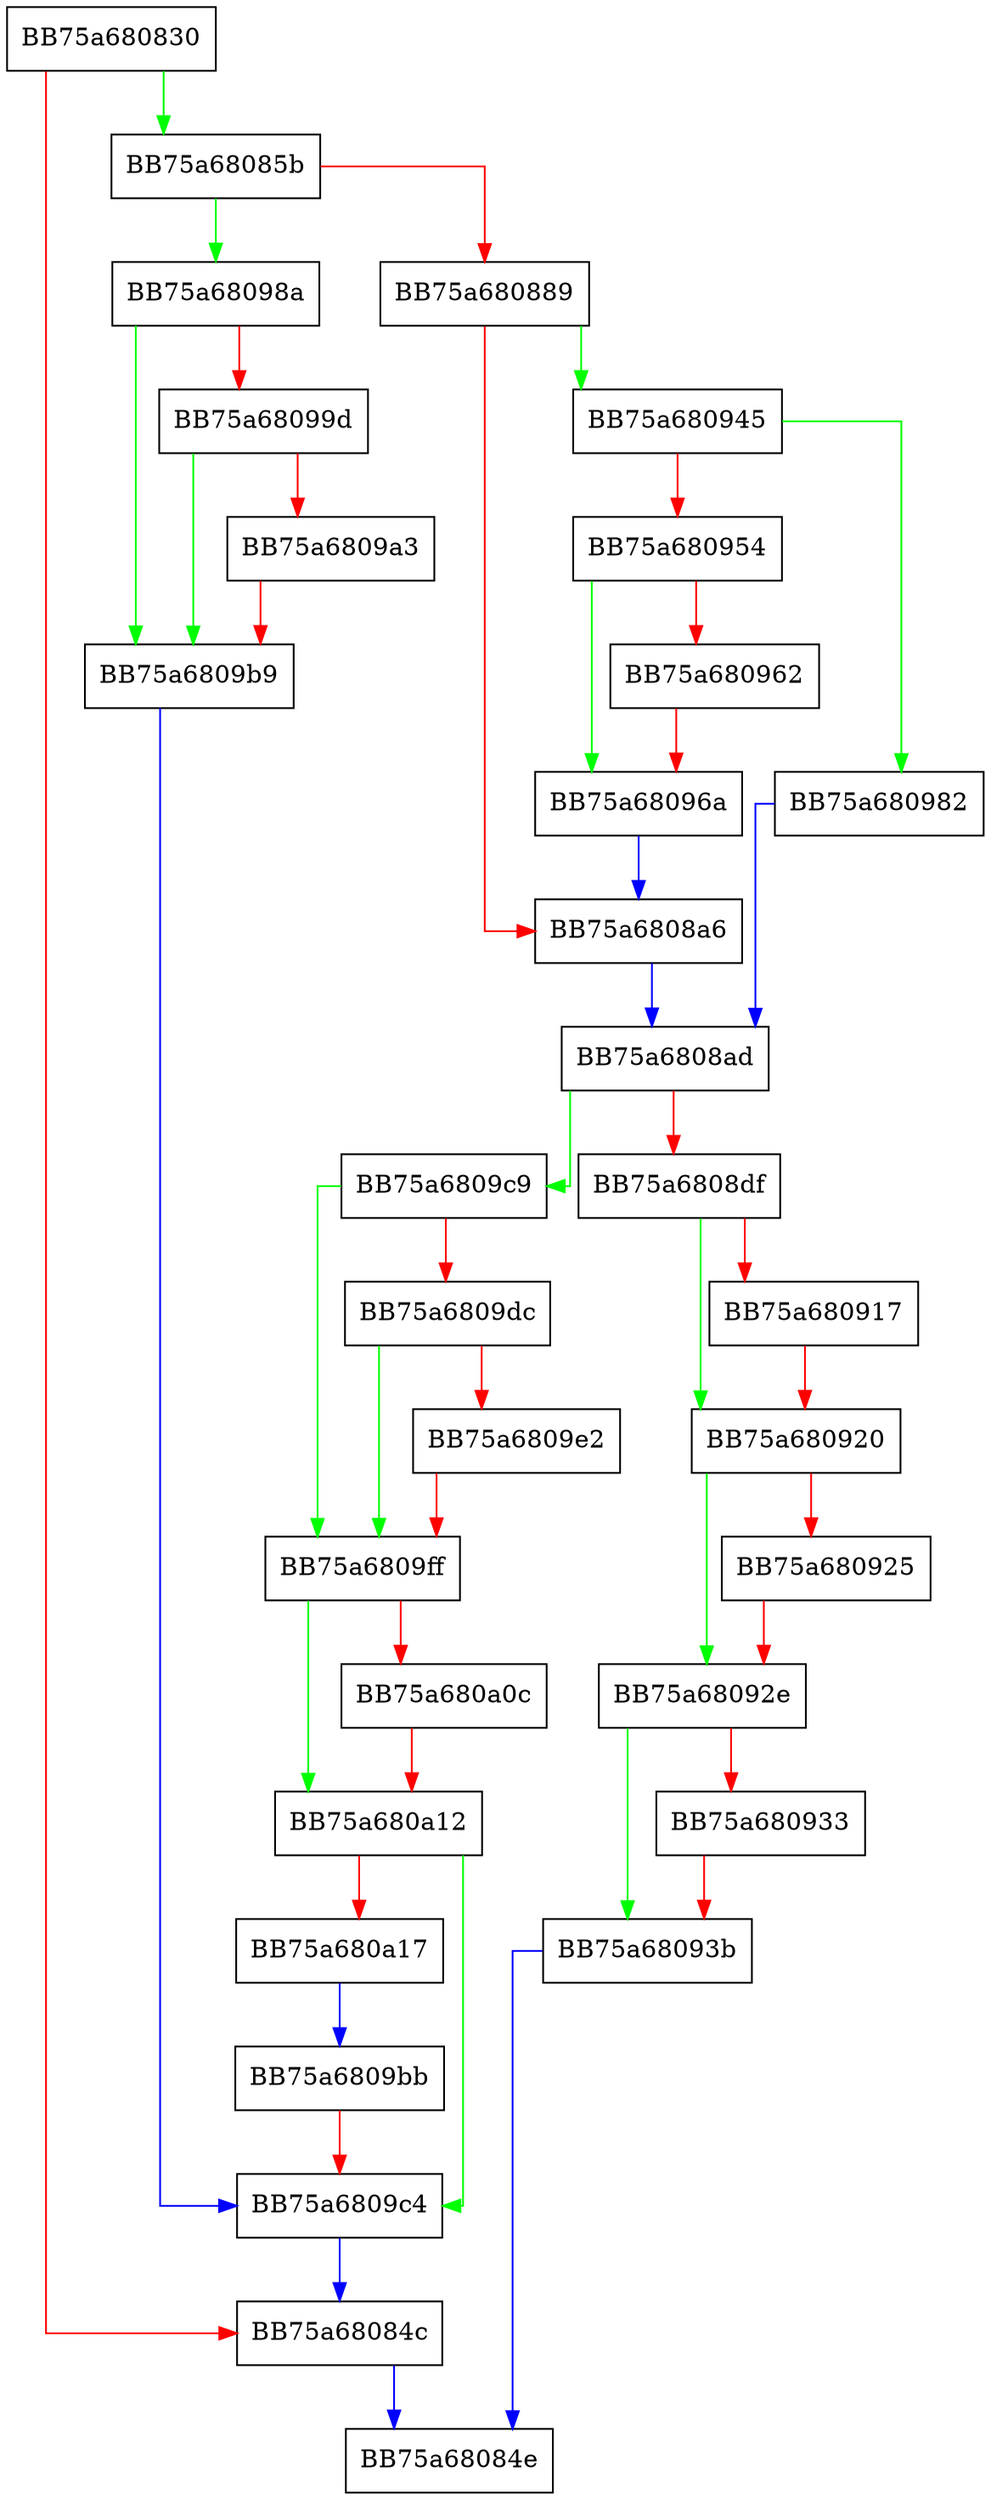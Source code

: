 digraph QuerySymbolicLinkObject {
  node [shape="box"];
  graph [splines=ortho];
  BB75a680830 -> BB75a68085b [color="green"];
  BB75a680830 -> BB75a68084c [color="red"];
  BB75a68084c -> BB75a68084e [color="blue"];
  BB75a68085b -> BB75a68098a [color="green"];
  BB75a68085b -> BB75a680889 [color="red"];
  BB75a680889 -> BB75a680945 [color="green"];
  BB75a680889 -> BB75a6808a6 [color="red"];
  BB75a6808a6 -> BB75a6808ad [color="blue"];
  BB75a6808ad -> BB75a6809c9 [color="green"];
  BB75a6808ad -> BB75a6808df [color="red"];
  BB75a6808df -> BB75a680920 [color="green"];
  BB75a6808df -> BB75a680917 [color="red"];
  BB75a680917 -> BB75a680920 [color="red"];
  BB75a680920 -> BB75a68092e [color="green"];
  BB75a680920 -> BB75a680925 [color="red"];
  BB75a680925 -> BB75a68092e [color="red"];
  BB75a68092e -> BB75a68093b [color="green"];
  BB75a68092e -> BB75a680933 [color="red"];
  BB75a680933 -> BB75a68093b [color="red"];
  BB75a68093b -> BB75a68084e [color="blue"];
  BB75a680945 -> BB75a680982 [color="green"];
  BB75a680945 -> BB75a680954 [color="red"];
  BB75a680954 -> BB75a68096a [color="green"];
  BB75a680954 -> BB75a680962 [color="red"];
  BB75a680962 -> BB75a68096a [color="red"];
  BB75a68096a -> BB75a6808a6 [color="blue"];
  BB75a680982 -> BB75a6808ad [color="blue"];
  BB75a68098a -> BB75a6809b9 [color="green"];
  BB75a68098a -> BB75a68099d [color="red"];
  BB75a68099d -> BB75a6809b9 [color="green"];
  BB75a68099d -> BB75a6809a3 [color="red"];
  BB75a6809a3 -> BB75a6809b9 [color="red"];
  BB75a6809b9 -> BB75a6809c4 [color="blue"];
  BB75a6809bb -> BB75a6809c4 [color="red"];
  BB75a6809c4 -> BB75a68084c [color="blue"];
  BB75a6809c9 -> BB75a6809ff [color="green"];
  BB75a6809c9 -> BB75a6809dc [color="red"];
  BB75a6809dc -> BB75a6809ff [color="green"];
  BB75a6809dc -> BB75a6809e2 [color="red"];
  BB75a6809e2 -> BB75a6809ff [color="red"];
  BB75a6809ff -> BB75a680a12 [color="green"];
  BB75a6809ff -> BB75a680a0c [color="red"];
  BB75a680a0c -> BB75a680a12 [color="red"];
  BB75a680a12 -> BB75a6809c4 [color="green"];
  BB75a680a12 -> BB75a680a17 [color="red"];
  BB75a680a17 -> BB75a6809bb [color="blue"];
}